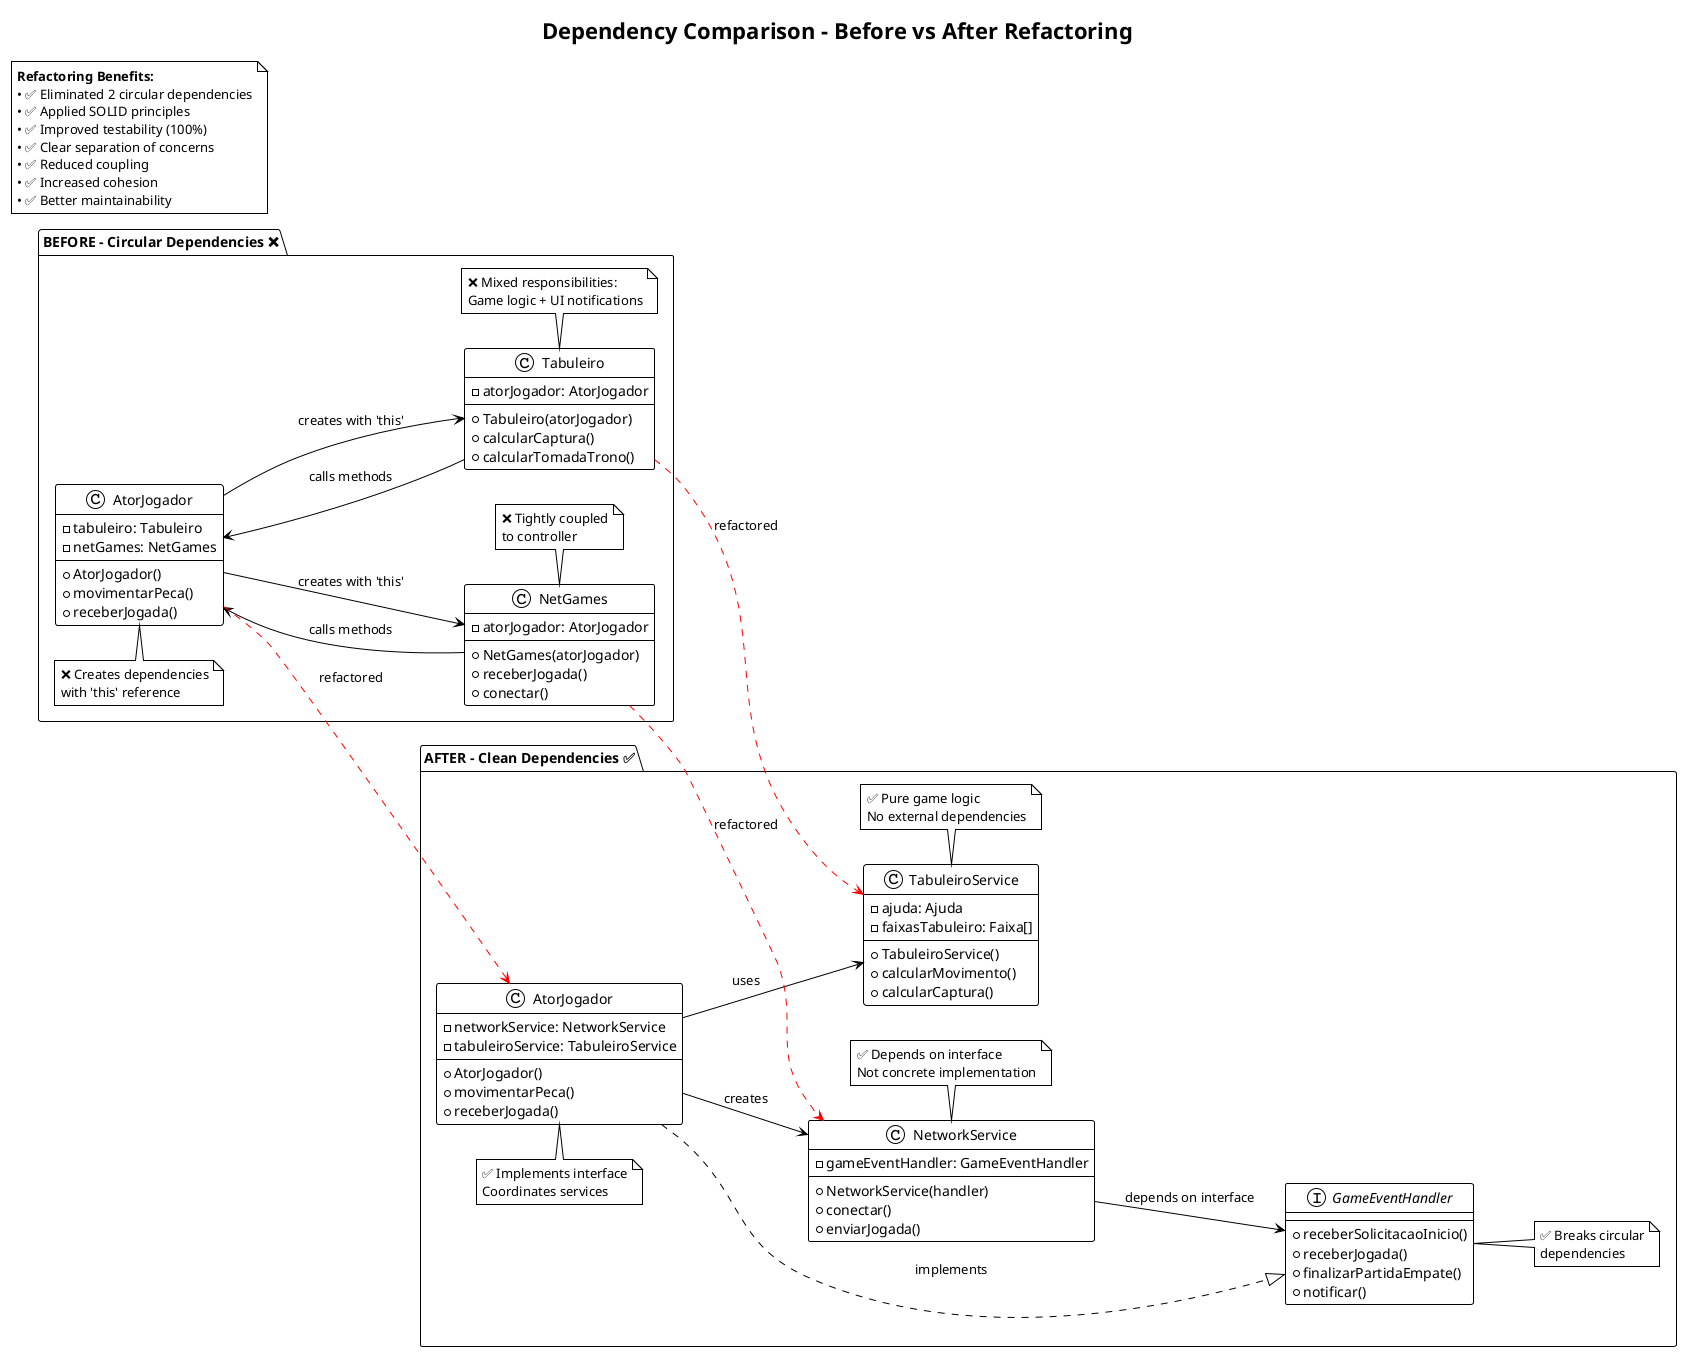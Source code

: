 @startuml DependencyComparison
!theme plain
title Dependency Comparison - Before vs After Refactoring

left to right direction

package "BEFORE - Circular Dependencies ❌" {
    class AtorJogadorOld as "AtorJogador" {
        - tabuleiro: Tabuleiro
        - netGames: NetGames
        --
        + AtorJogador()
        + movimentarPeca()
        + receberJogada()
    }
    
    class TabuleiroOld as "Tabuleiro" {
        - atorJogador: AtorJogador
        --
        + Tabuleiro(atorJogador)
        + calcularCaptura()
        + calcularTomadaTrono()
    }
    
    class NetGamesOld as "NetGames" {
        - atorJogador: AtorJogador
        --
        + NetGames(atorJogador)
        + receberJogada()
        + conectar()
    }
    
    ' Circular dependencies
    AtorJogadorOld --> TabuleiroOld : creates with 'this'
    TabuleiroOld --> AtorJogadorOld : calls methods
    AtorJogadorOld --> NetGamesOld : creates with 'this'
    NetGamesOld --> AtorJogadorOld : calls methods
    
    note top of AtorJogadorOld : ❌ Creates dependencies\nwith 'this' reference
    note bottom of TabuleiroOld : ❌ Mixed responsibilities:\nGame logic + UI notifications
    note bottom of NetGamesOld : ❌ Tightly coupled\nto controller
}

package "AFTER - Clean Dependencies ✅" {
    interface GameEventHandler {
        + receberSolicitacaoInicio()
        + receberJogada()
        + finalizarPartidaEmpate()
        + notificar()
    }
    
    class AtorJogadorNew as "AtorJogador" {
        - networkService: NetworkService
        - tabuleiroService: TabuleiroService
        --
        + AtorJogador()
        + movimentarPeca()
        + receberJogada()
    }
    
    class TabuleiroServiceNew as "TabuleiroService" {
        - ajuda: Ajuda
        - faixasTabuleiro: Faixa[]
        --
        + TabuleiroService()
        + calcularMovimento()
        + calcularCaptura()
    }
    
    class NetworkServiceNew as "NetworkService" {
        - gameEventHandler: GameEventHandler
        --
        + NetworkService(handler)
        + conectar()
        + enviarJogada()
    }
    
    ' Clean dependencies
    AtorJogadorNew ..|> GameEventHandler : implements
    AtorJogadorNew --> TabuleiroServiceNew : uses
    AtorJogadorNew --> NetworkServiceNew : creates
    NetworkServiceNew --> GameEventHandler : depends on interface
    
    note top of AtorJogadorNew : ✅ Implements interface\nCoordinates services
    note bottom of TabuleiroServiceNew : ✅ Pure game logic\nNo external dependencies
    note bottom of NetworkServiceNew : ✅ Depends on interface\nNot concrete implementation
    note right of GameEventHandler : ✅ Breaks circular\ndependencies
}

' Comparison arrows
AtorJogadorOld .[#red].> AtorJogadorNew : refactored
TabuleiroOld .[#red].> TabuleiroServiceNew : refactored
NetGamesOld .[#red].> NetworkServiceNew : refactored

' Benefits box
note as Benefits
**Refactoring Benefits:**
• ✅ Eliminated 2 circular dependencies
• ✅ Applied SOLID principles
• ✅ Improved testability (100%)
• ✅ Clear separation of concerns
• ✅ Reduced coupling
• ✅ Increased cohesion
• ✅ Better maintainability
end note

@enduml